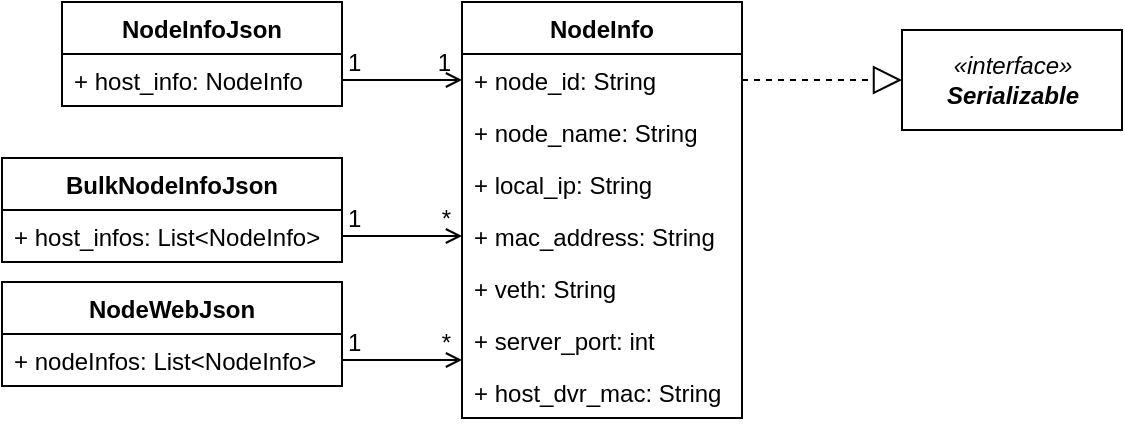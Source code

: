 <mxfile version="13.11.0" type="github">
  <diagram id="7jQJBMvR5SGXMKJPSkD0" name="Page-1">
    <mxGraphModel dx="739" dy="608" grid="1" gridSize="10" guides="1" tooltips="1" connect="1" arrows="1" fold="1" page="1" pageScale="1" pageWidth="850" pageHeight="1100" math="0" shadow="0">
      <root>
        <mxCell id="0" />
        <mxCell id="1" parent="0" />
        <mxCell id="USKarSAX8TNDrIxT8NqQ-1" value="NodeInfo" style="swimlane;fontStyle=1;childLayout=stackLayout;horizontal=1;startSize=26;fillColor=none;horizontalStack=0;resizeParent=1;resizeParentMax=0;resizeLast=0;collapsible=1;marginBottom=0;" vertex="1" parent="1">
          <mxGeometry x="250" y="190" width="140" height="208" as="geometry" />
        </mxCell>
        <mxCell id="USKarSAX8TNDrIxT8NqQ-2" value="+ node_id: String" style="text;strokeColor=none;fillColor=none;align=left;verticalAlign=top;spacingLeft=4;spacingRight=4;overflow=hidden;rotatable=0;points=[[0,0.5],[1,0.5]];portConstraint=eastwest;" vertex="1" parent="USKarSAX8TNDrIxT8NqQ-1">
          <mxGeometry y="26" width="140" height="26" as="geometry" />
        </mxCell>
        <mxCell id="USKarSAX8TNDrIxT8NqQ-3" value="+ node_name: String" style="text;strokeColor=none;fillColor=none;align=left;verticalAlign=top;spacingLeft=4;spacingRight=4;overflow=hidden;rotatable=0;points=[[0,0.5],[1,0.5]];portConstraint=eastwest;" vertex="1" parent="USKarSAX8TNDrIxT8NqQ-1">
          <mxGeometry y="52" width="140" height="26" as="geometry" />
        </mxCell>
        <mxCell id="USKarSAX8TNDrIxT8NqQ-4" value="+ local_ip: String" style="text;strokeColor=none;fillColor=none;align=left;verticalAlign=top;spacingLeft=4;spacingRight=4;overflow=hidden;rotatable=0;points=[[0,0.5],[1,0.5]];portConstraint=eastwest;" vertex="1" parent="USKarSAX8TNDrIxT8NqQ-1">
          <mxGeometry y="78" width="140" height="26" as="geometry" />
        </mxCell>
        <mxCell id="USKarSAX8TNDrIxT8NqQ-5" value="+ mac_address: String" style="text;strokeColor=none;fillColor=none;align=left;verticalAlign=top;spacingLeft=4;spacingRight=4;overflow=hidden;rotatable=0;points=[[0,0.5],[1,0.5]];portConstraint=eastwest;" vertex="1" parent="USKarSAX8TNDrIxT8NqQ-1">
          <mxGeometry y="104" width="140" height="26" as="geometry" />
        </mxCell>
        <mxCell id="USKarSAX8TNDrIxT8NqQ-6" value="+ veth: String" style="text;strokeColor=none;fillColor=none;align=left;verticalAlign=top;spacingLeft=4;spacingRight=4;overflow=hidden;rotatable=0;points=[[0,0.5],[1,0.5]];portConstraint=eastwest;" vertex="1" parent="USKarSAX8TNDrIxT8NqQ-1">
          <mxGeometry y="130" width="140" height="26" as="geometry" />
        </mxCell>
        <mxCell id="USKarSAX8TNDrIxT8NqQ-7" value="+ server_port: int" style="text;strokeColor=none;fillColor=none;align=left;verticalAlign=top;spacingLeft=4;spacingRight=4;overflow=hidden;rotatable=0;points=[[0,0.5],[1,0.5]];portConstraint=eastwest;" vertex="1" parent="USKarSAX8TNDrIxT8NqQ-1">
          <mxGeometry y="156" width="140" height="26" as="geometry" />
        </mxCell>
        <mxCell id="USKarSAX8TNDrIxT8NqQ-8" value="+ host_dvr_mac: String" style="text;strokeColor=none;fillColor=none;align=left;verticalAlign=top;spacingLeft=4;spacingRight=4;overflow=hidden;rotatable=0;points=[[0,0.5],[1,0.5]];portConstraint=eastwest;" vertex="1" parent="USKarSAX8TNDrIxT8NqQ-1">
          <mxGeometry y="182" width="140" height="26" as="geometry" />
        </mxCell>
        <mxCell id="USKarSAX8TNDrIxT8NqQ-9" value="&lt;i&gt;«interface»&lt;br&gt;&lt;b&gt;Serializable&lt;/b&gt;&lt;/i&gt;" style="html=1;" vertex="1" parent="1">
          <mxGeometry x="470" y="204" width="110" height="50" as="geometry" />
        </mxCell>
        <mxCell id="USKarSAX8TNDrIxT8NqQ-10" value="" style="endArrow=block;dashed=1;endFill=0;endSize=12;html=1;entryX=0;entryY=0.5;entryDx=0;entryDy=0;exitX=1;exitY=0.5;exitDx=0;exitDy=0;" edge="1" parent="1" source="USKarSAX8TNDrIxT8NqQ-2" target="USKarSAX8TNDrIxT8NqQ-9">
          <mxGeometry width="160" relative="1" as="geometry">
            <mxPoint x="390" y="200" as="sourcePoint" />
            <mxPoint x="550" y="200" as="targetPoint" />
          </mxGeometry>
        </mxCell>
        <mxCell id="USKarSAX8TNDrIxT8NqQ-12" value="NodeInfoJson" style="swimlane;fontStyle=1;childLayout=stackLayout;horizontal=1;startSize=26;fillColor=none;horizontalStack=0;resizeParent=1;resizeParentMax=0;resizeLast=0;collapsible=1;marginBottom=0;" vertex="1" parent="1">
          <mxGeometry x="50" y="190" width="140" height="52" as="geometry" />
        </mxCell>
        <mxCell id="USKarSAX8TNDrIxT8NqQ-13" value="+ host_info: NodeInfo" style="text;strokeColor=none;fillColor=none;align=left;verticalAlign=top;spacingLeft=4;spacingRight=4;overflow=hidden;rotatable=0;points=[[0,0.5],[1,0.5]];portConstraint=eastwest;" vertex="1" parent="USKarSAX8TNDrIxT8NqQ-12">
          <mxGeometry y="26" width="140" height="26" as="geometry" />
        </mxCell>
        <mxCell id="USKarSAX8TNDrIxT8NqQ-14" value="" style="endArrow=open;shadow=0;strokeWidth=1;rounded=0;endFill=1;edgeStyle=elbowEdgeStyle;elbow=vertical;" edge="1" parent="1" source="USKarSAX8TNDrIxT8NqQ-13" target="USKarSAX8TNDrIxT8NqQ-2">
          <mxGeometry x="0.5" y="41" relative="1" as="geometry">
            <mxPoint x="120" y="270" as="sourcePoint" />
            <mxPoint x="260" y="229" as="targetPoint" />
            <mxPoint x="-40" y="32" as="offset" />
            <Array as="points">
              <mxPoint x="220" y="229" />
              <mxPoint x="210" y="250" />
              <mxPoint x="230" y="229" />
              <mxPoint x="220" y="209" />
              <mxPoint x="240" y="155" />
            </Array>
          </mxGeometry>
        </mxCell>
        <mxCell id="USKarSAX8TNDrIxT8NqQ-15" value="1" style="resizable=0;align=left;verticalAlign=bottom;labelBackgroundColor=none;fontSize=12;" connectable="0" vertex="1" parent="USKarSAX8TNDrIxT8NqQ-14">
          <mxGeometry x="-1" relative="1" as="geometry">
            <mxPoint x="1" as="offset" />
          </mxGeometry>
        </mxCell>
        <mxCell id="USKarSAX8TNDrIxT8NqQ-16" value="1" style="resizable=0;align=right;verticalAlign=bottom;labelBackgroundColor=none;fontSize=12;" connectable="0" vertex="1" parent="USKarSAX8TNDrIxT8NqQ-14">
          <mxGeometry x="1" relative="1" as="geometry">
            <mxPoint x="-4" as="offset" />
          </mxGeometry>
        </mxCell>
        <mxCell id="USKarSAX8TNDrIxT8NqQ-21" value="BulkNodeInfoJson" style="swimlane;fontStyle=1;childLayout=stackLayout;horizontal=1;startSize=26;fillColor=none;horizontalStack=0;resizeParent=1;resizeParentMax=0;resizeLast=0;collapsible=1;marginBottom=0;" vertex="1" parent="1">
          <mxGeometry x="20" y="268" width="170" height="52" as="geometry" />
        </mxCell>
        <mxCell id="USKarSAX8TNDrIxT8NqQ-22" value="+ host_infos: List&lt;NodeInfo&gt;" style="text;strokeColor=none;fillColor=none;align=left;verticalAlign=top;spacingLeft=4;spacingRight=4;overflow=hidden;rotatable=0;points=[[0,0.5],[1,0.5]];portConstraint=eastwest;" vertex="1" parent="USKarSAX8TNDrIxT8NqQ-21">
          <mxGeometry y="26" width="170" height="26" as="geometry" />
        </mxCell>
        <mxCell id="USKarSAX8TNDrIxT8NqQ-23" value="" style="endArrow=open;shadow=0;strokeWidth=1;rounded=0;endFill=1;edgeStyle=elbowEdgeStyle;elbow=vertical;" edge="1" parent="1" source="USKarSAX8TNDrIxT8NqQ-22" target="USKarSAX8TNDrIxT8NqQ-5">
          <mxGeometry x="0.5" y="41" relative="1" as="geometry">
            <mxPoint x="120" y="348" as="sourcePoint" />
            <mxPoint x="250" y="307" as="targetPoint" />
            <mxPoint x="-40" y="32" as="offset" />
            <Array as="points">
              <mxPoint x="220" y="307" />
              <mxPoint x="210" y="328" />
              <mxPoint x="230" y="307" />
              <mxPoint x="220" y="287" />
              <mxPoint x="240" y="233" />
            </Array>
          </mxGeometry>
        </mxCell>
        <mxCell id="USKarSAX8TNDrIxT8NqQ-24" value="1" style="resizable=0;align=left;verticalAlign=bottom;labelBackgroundColor=none;fontSize=12;" connectable="0" vertex="1" parent="USKarSAX8TNDrIxT8NqQ-23">
          <mxGeometry x="-1" relative="1" as="geometry">
            <mxPoint x="1" as="offset" />
          </mxGeometry>
        </mxCell>
        <mxCell id="USKarSAX8TNDrIxT8NqQ-25" value="*" style="resizable=0;align=right;verticalAlign=bottom;labelBackgroundColor=none;fontSize=12;" connectable="0" vertex="1" parent="USKarSAX8TNDrIxT8NqQ-23">
          <mxGeometry x="1" relative="1" as="geometry">
            <mxPoint x="-4" as="offset" />
          </mxGeometry>
        </mxCell>
        <mxCell id="USKarSAX8TNDrIxT8NqQ-26" value="NodeWebJson" style="swimlane;fontStyle=1;childLayout=stackLayout;horizontal=1;startSize=26;fillColor=none;horizontalStack=0;resizeParent=1;resizeParentMax=0;resizeLast=0;collapsible=1;marginBottom=0;" vertex="1" parent="1">
          <mxGeometry x="20" y="330" width="170" height="52" as="geometry" />
        </mxCell>
        <mxCell id="USKarSAX8TNDrIxT8NqQ-27" value="+ nodeInfos: List&lt;NodeInfo&gt;" style="text;strokeColor=none;fillColor=none;align=left;verticalAlign=top;spacingLeft=4;spacingRight=4;overflow=hidden;rotatable=0;points=[[0,0.5],[1,0.5]];portConstraint=eastwest;" vertex="1" parent="USKarSAX8TNDrIxT8NqQ-26">
          <mxGeometry y="26" width="170" height="26" as="geometry" />
        </mxCell>
        <mxCell id="USKarSAX8TNDrIxT8NqQ-28" value="" style="endArrow=open;shadow=0;strokeWidth=1;rounded=0;endFill=1;edgeStyle=elbowEdgeStyle;elbow=vertical;" edge="1" parent="1" source="USKarSAX8TNDrIxT8NqQ-27">
          <mxGeometry x="0.5" y="41" relative="1" as="geometry">
            <mxPoint x="120" y="410" as="sourcePoint" />
            <mxPoint x="250" y="369" as="targetPoint" />
            <mxPoint x="-40" y="32" as="offset" />
            <Array as="points">
              <mxPoint x="220" y="369" />
              <mxPoint x="210" y="390" />
              <mxPoint x="230" y="369" />
              <mxPoint x="220" y="349" />
              <mxPoint x="240" y="295" />
            </Array>
          </mxGeometry>
        </mxCell>
        <mxCell id="USKarSAX8TNDrIxT8NqQ-29" value="1" style="resizable=0;align=left;verticalAlign=bottom;labelBackgroundColor=none;fontSize=12;" connectable="0" vertex="1" parent="USKarSAX8TNDrIxT8NqQ-28">
          <mxGeometry x="-1" relative="1" as="geometry">
            <mxPoint x="1" as="offset" />
          </mxGeometry>
        </mxCell>
        <mxCell id="USKarSAX8TNDrIxT8NqQ-30" value="*" style="resizable=0;align=right;verticalAlign=bottom;labelBackgroundColor=none;fontSize=12;" connectable="0" vertex="1" parent="USKarSAX8TNDrIxT8NqQ-28">
          <mxGeometry x="1" relative="1" as="geometry">
            <mxPoint x="-4" as="offset" />
          </mxGeometry>
        </mxCell>
      </root>
    </mxGraphModel>
  </diagram>
</mxfile>
